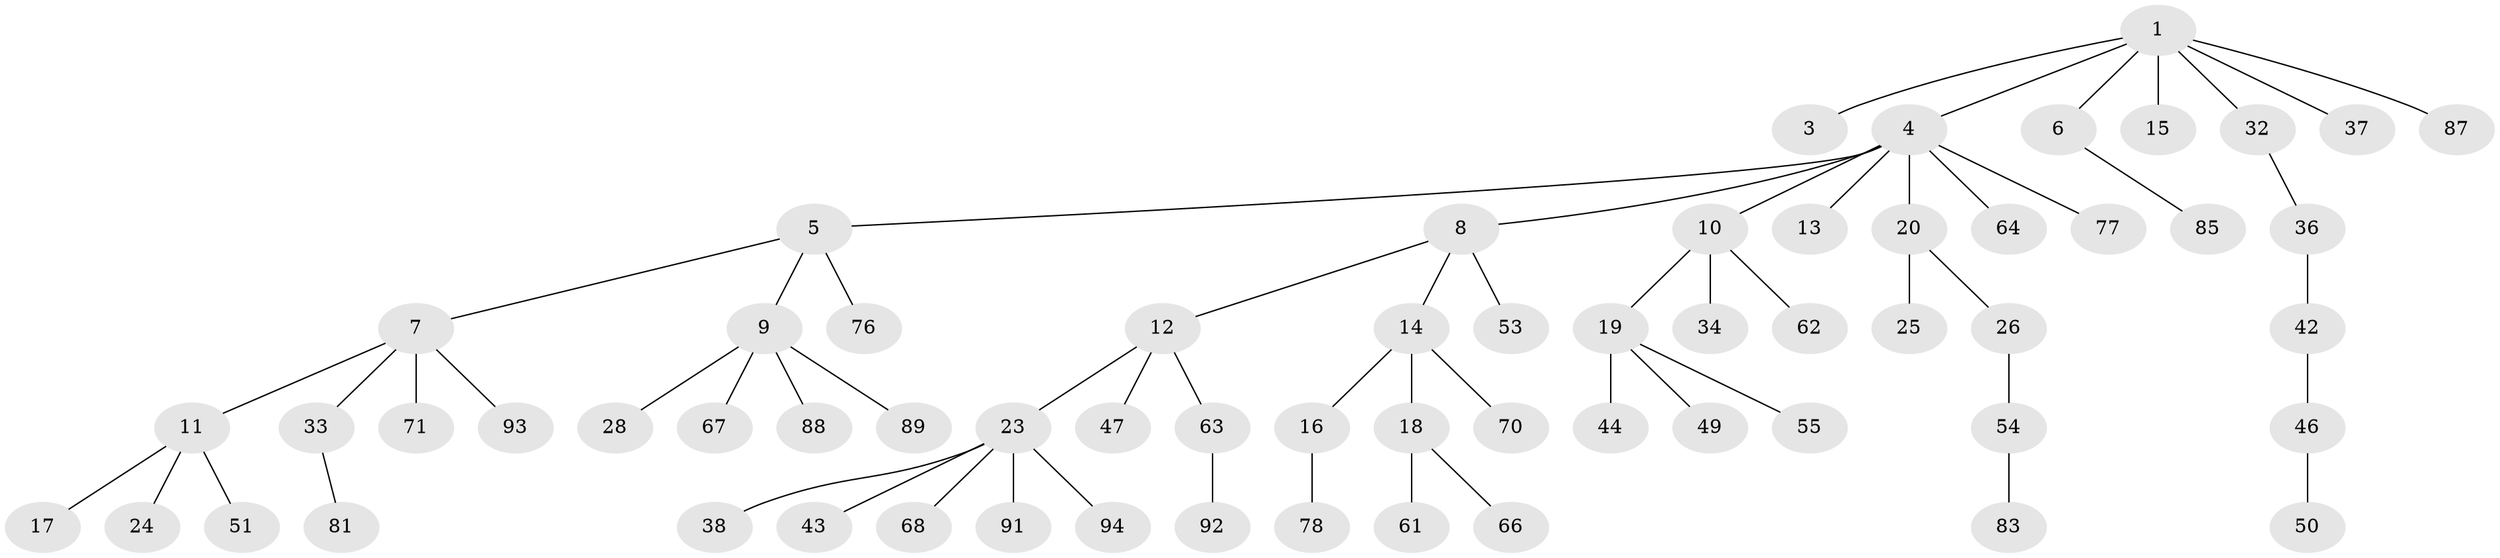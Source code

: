 // Generated by graph-tools (version 1.1) at 2025/52/02/27/25 19:52:11]
// undirected, 63 vertices, 62 edges
graph export_dot {
graph [start="1"]
  node [color=gray90,style=filled];
  1 [super="+2"];
  3 [super="+79"];
  4 [super="+48"];
  5 [super="+56"];
  6 [super="+57"];
  7 [super="+29"];
  8;
  9 [super="+27"];
  10 [super="+21"];
  11 [super="+22"];
  12 [super="+39"];
  13 [super="+31"];
  14 [super="+41"];
  15;
  16 [super="+84"];
  17;
  18 [super="+72"];
  19 [super="+58"];
  20 [super="+40"];
  23 [super="+30"];
  24 [super="+45"];
  25;
  26 [super="+59"];
  28;
  32 [super="+35"];
  33;
  34;
  36;
  37;
  38;
  42 [super="+69"];
  43 [super="+90"];
  44 [super="+82"];
  46;
  47 [super="+60"];
  49 [super="+52"];
  50;
  51 [super="+74"];
  53;
  54 [super="+65"];
  55;
  61;
  62;
  63;
  64;
  66 [super="+75"];
  67;
  68;
  70;
  71 [super="+73"];
  76;
  77 [super="+86"];
  78 [super="+80"];
  81;
  83;
  85;
  87 [super="+95"];
  88;
  89;
  91;
  92;
  93;
  94;
  1 -- 4;
  1 -- 6;
  1 -- 15;
  1 -- 32;
  1 -- 37;
  1 -- 3;
  1 -- 87;
  4 -- 5;
  4 -- 8;
  4 -- 10;
  4 -- 13;
  4 -- 20;
  4 -- 64;
  4 -- 77;
  5 -- 7;
  5 -- 9;
  5 -- 76;
  6 -- 85;
  7 -- 11;
  7 -- 33;
  7 -- 71;
  7 -- 93;
  8 -- 12;
  8 -- 14;
  8 -- 53;
  9 -- 89;
  9 -- 67;
  9 -- 88;
  9 -- 28;
  10 -- 19;
  10 -- 62;
  10 -- 34;
  11 -- 17;
  11 -- 51;
  11 -- 24;
  12 -- 23;
  12 -- 47;
  12 -- 63;
  14 -- 16;
  14 -- 18;
  14 -- 70;
  16 -- 78;
  18 -- 61;
  18 -- 66;
  19 -- 44;
  19 -- 49;
  19 -- 55;
  20 -- 25;
  20 -- 26;
  23 -- 43;
  23 -- 68;
  23 -- 91;
  23 -- 38;
  23 -- 94;
  26 -- 54;
  32 -- 36;
  33 -- 81;
  36 -- 42;
  42 -- 46;
  46 -- 50;
  54 -- 83;
  63 -- 92;
}
